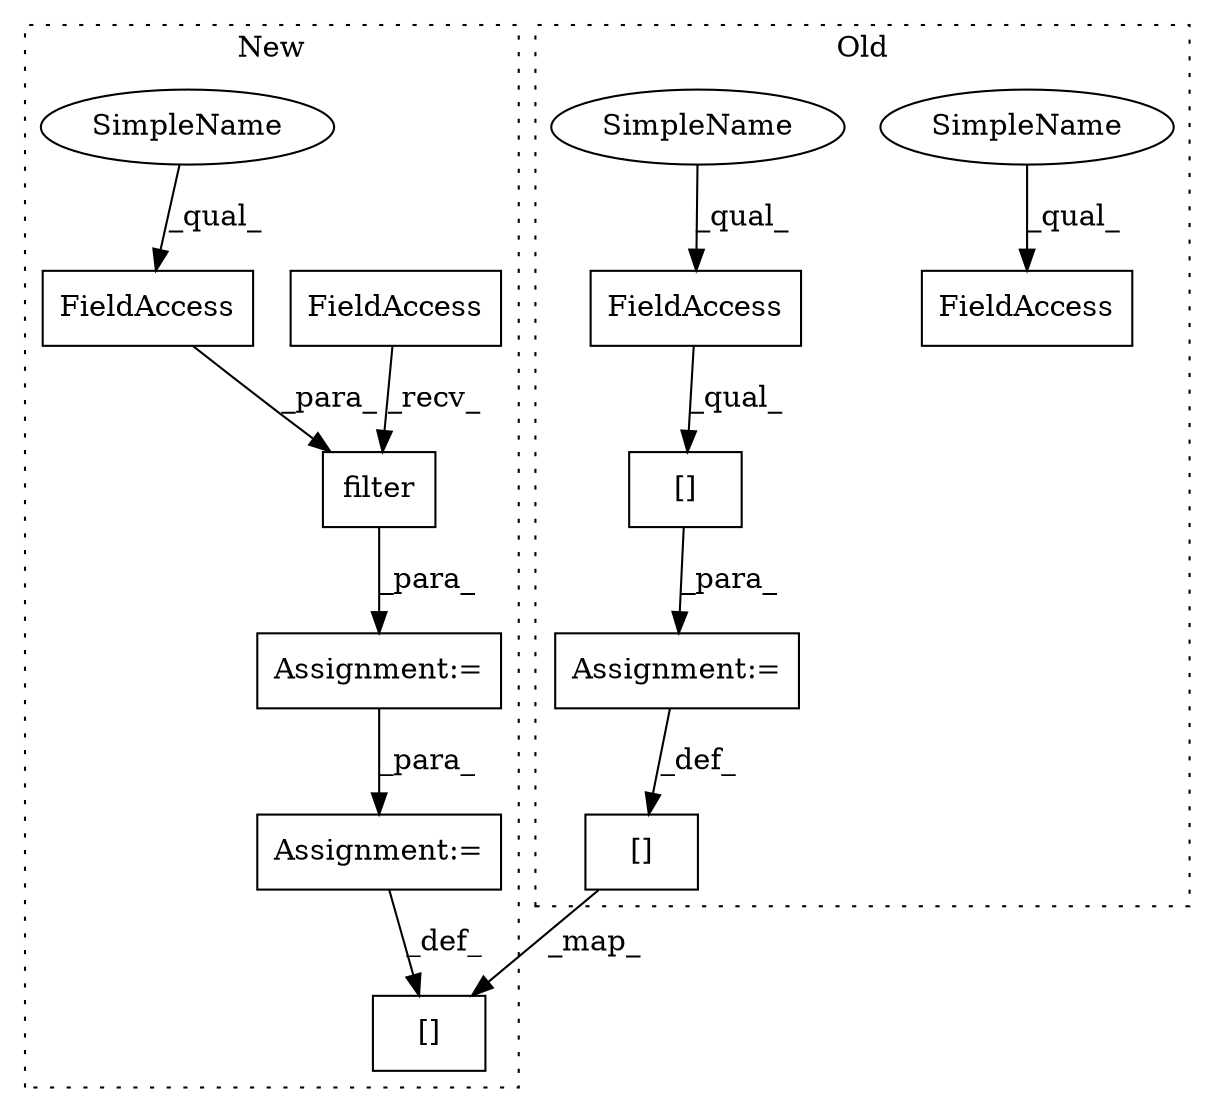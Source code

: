 digraph G {
subgraph cluster0 {
1 [label="[]" a="2" s="9253,9288" l="27,1" shape="box"];
5 [label="Assignment:=" a="7" s="9252" l="1" shape="box"];
6 [label="FieldAccess" a="22" s="9253" l="26" shape="box"];
8 [label="FieldAccess" a="22" s="9206" l="26" shape="box"];
10 [label="[]" a="2" s="10338,10352" l="10,1" shape="box"];
12 [label="SimpleName" a="42" s="9206" l="4" shape="ellipse"];
13 [label="SimpleName" a="42" s="9253" l="4" shape="ellipse"];
label = "Old";
style="dotted";
}
subgraph cluster1 {
2 [label="filter" a="32" s="9574,9598" l="7,1" shape="box"];
3 [label="Assignment:=" a="7" s="9553" l="1" shape="box"];
4 [label="Assignment:=" a="7" s="9760" l="1" shape="box"];
7 [label="FieldAccess" a="22" s="9581" l="12" shape="box"];
9 [label="FieldAccess" a="22" s="9554" l="19" shape="box"];
11 [label="[]" a="2" s="10817,10831" l="10,1" shape="box"];
14 [label="SimpleName" a="42" s="9581" l="4" shape="ellipse"];
label = "New";
style="dotted";
}
1 -> 5 [label="_para_"];
2 -> 3 [label="_para_"];
3 -> 4 [label="_para_"];
4 -> 11 [label="_def_"];
5 -> 10 [label="_def_"];
6 -> 1 [label="_qual_"];
7 -> 2 [label="_para_"];
9 -> 2 [label="_recv_"];
10 -> 11 [label="_map_"];
12 -> 8 [label="_qual_"];
13 -> 6 [label="_qual_"];
14 -> 7 [label="_qual_"];
}